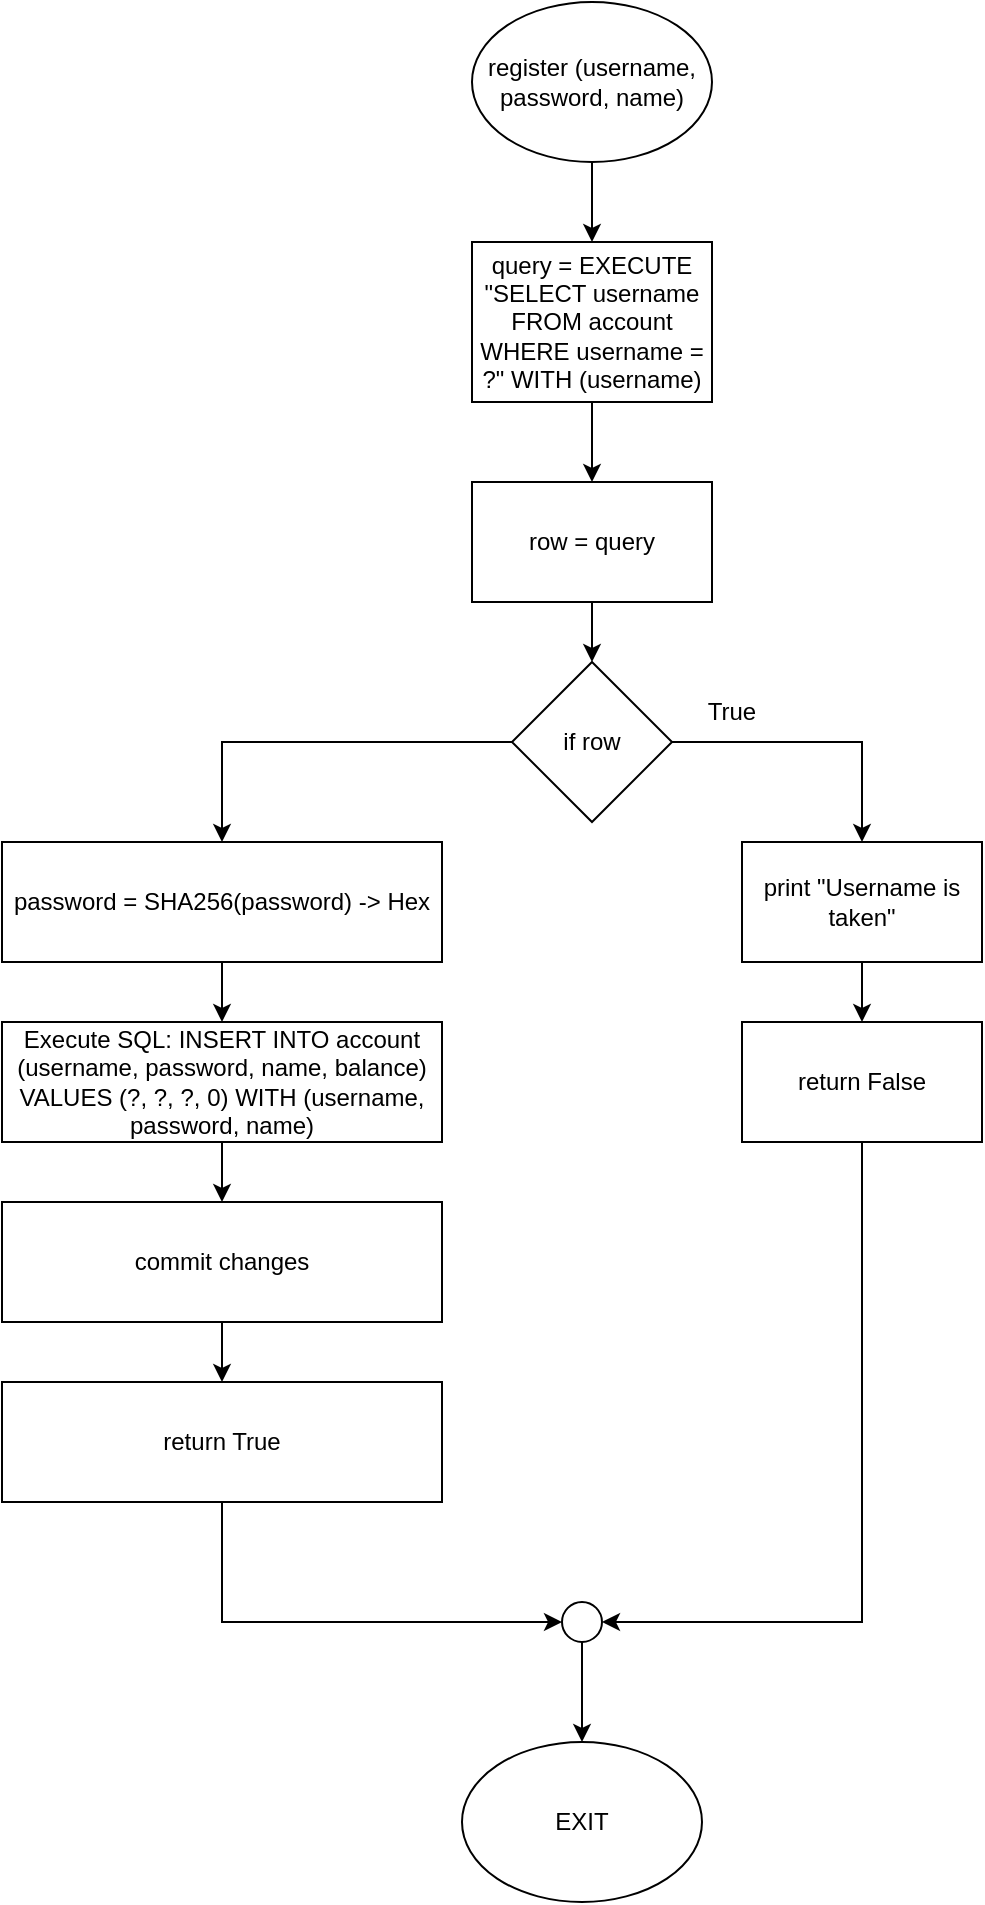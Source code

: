 <mxfile version="26.0.9">
  <diagram name="Page-1" id="3ATwYw74pGxiHzzZYlOl">
    <mxGraphModel dx="1434" dy="836" grid="1" gridSize="10" guides="1" tooltips="1" connect="1" arrows="1" fold="1" page="1" pageScale="1" pageWidth="850" pageHeight="950" math="0" shadow="0">
      <root>
        <mxCell id="0" />
        <mxCell id="1" parent="0" />
        <mxCell id="cP1S4liCDLyM7yqmD5WY-3" value="" style="edgeStyle=orthogonalEdgeStyle;rounded=0;orthogonalLoop=1;jettySize=auto;html=1;" parent="1" source="cP1S4liCDLyM7yqmD5WY-1" target="cP1S4liCDLyM7yqmD5WY-2" edge="1">
          <mxGeometry relative="1" as="geometry" />
        </mxCell>
        <mxCell id="cP1S4liCDLyM7yqmD5WY-1" value="register (username, password, name)" style="ellipse;whiteSpace=wrap;html=1;" parent="1" vertex="1">
          <mxGeometry x="365" width="120" height="80" as="geometry" />
        </mxCell>
        <mxCell id="cP1S4liCDLyM7yqmD5WY-5" value="" style="edgeStyle=orthogonalEdgeStyle;rounded=0;orthogonalLoop=1;jettySize=auto;html=1;" parent="1" source="cP1S4liCDLyM7yqmD5WY-2" target="cP1S4liCDLyM7yqmD5WY-4" edge="1">
          <mxGeometry relative="1" as="geometry" />
        </mxCell>
        <mxCell id="cP1S4liCDLyM7yqmD5WY-2" value="query = EXECUTE &quot;SELECT username FROM account WHERE username = ?&quot; WITH (username)" style="whiteSpace=wrap;html=1;" parent="1" vertex="1">
          <mxGeometry x="365" y="120" width="120" height="80" as="geometry" />
        </mxCell>
        <mxCell id="cP1S4liCDLyM7yqmD5WY-7" value="" style="edgeStyle=orthogonalEdgeStyle;rounded=0;orthogonalLoop=1;jettySize=auto;html=1;" parent="1" source="cP1S4liCDLyM7yqmD5WY-4" target="cP1S4liCDLyM7yqmD5WY-6" edge="1">
          <mxGeometry relative="1" as="geometry" />
        </mxCell>
        <mxCell id="cP1S4liCDLyM7yqmD5WY-4" value="row = query" style="whiteSpace=wrap;html=1;" parent="1" vertex="1">
          <mxGeometry x="365" y="240" width="120" height="60" as="geometry" />
        </mxCell>
        <mxCell id="cP1S4liCDLyM7yqmD5WY-9" value="" style="edgeStyle=orthogonalEdgeStyle;rounded=0;orthogonalLoop=1;jettySize=auto;html=1;" parent="1" source="cP1S4liCDLyM7yqmD5WY-6" target="cP1S4liCDLyM7yqmD5WY-8" edge="1">
          <mxGeometry relative="1" as="geometry" />
        </mxCell>
        <mxCell id="cP1S4liCDLyM7yqmD5WY-12" value="" style="edgeStyle=orthogonalEdgeStyle;rounded=0;orthogonalLoop=1;jettySize=auto;html=1;exitX=0;exitY=0.5;exitDx=0;exitDy=0;" parent="1" source="cP1S4liCDLyM7yqmD5WY-6" target="cP1S4liCDLyM7yqmD5WY-11" edge="1">
          <mxGeometry relative="1" as="geometry" />
        </mxCell>
        <mxCell id="cP1S4liCDLyM7yqmD5WY-6" value="if row" style="rhombus;whiteSpace=wrap;html=1;" parent="1" vertex="1">
          <mxGeometry x="385" y="330" width="80" height="80" as="geometry" />
        </mxCell>
        <mxCell id="cP1S4liCDLyM7yqmD5WY-21" value="" style="edgeStyle=orthogonalEdgeStyle;rounded=0;orthogonalLoop=1;jettySize=auto;html=1;" parent="1" source="cP1S4liCDLyM7yqmD5WY-8" target="cP1S4liCDLyM7yqmD5WY-20" edge="1">
          <mxGeometry relative="1" as="geometry" />
        </mxCell>
        <mxCell id="cP1S4liCDLyM7yqmD5WY-8" value="print &quot;Username is taken&quot;" style="whiteSpace=wrap;html=1;" parent="1" vertex="1">
          <mxGeometry x="500" y="420" width="120" height="60" as="geometry" />
        </mxCell>
        <mxCell id="cP1S4liCDLyM7yqmD5WY-10" value="True" style="text;html=1;align=center;verticalAlign=middle;whiteSpace=wrap;rounded=0;" parent="1" vertex="1">
          <mxGeometry x="465" y="340" width="60" height="30" as="geometry" />
        </mxCell>
        <mxCell id="cP1S4liCDLyM7yqmD5WY-15" value="" style="edgeStyle=orthogonalEdgeStyle;rounded=0;orthogonalLoop=1;jettySize=auto;html=1;" parent="1" source="cP1S4liCDLyM7yqmD5WY-11" target="cP1S4liCDLyM7yqmD5WY-14" edge="1">
          <mxGeometry relative="1" as="geometry" />
        </mxCell>
        <mxCell id="cP1S4liCDLyM7yqmD5WY-11" value="password = SHA256(password) -&amp;gt; Hex" style="whiteSpace=wrap;html=1;" parent="1" vertex="1">
          <mxGeometry x="130" y="420" width="220" height="60" as="geometry" />
        </mxCell>
        <mxCell id="cP1S4liCDLyM7yqmD5WY-17" value="" style="edgeStyle=orthogonalEdgeStyle;rounded=0;orthogonalLoop=1;jettySize=auto;html=1;" parent="1" source="cP1S4liCDLyM7yqmD5WY-14" target="cP1S4liCDLyM7yqmD5WY-16" edge="1">
          <mxGeometry relative="1" as="geometry" />
        </mxCell>
        <mxCell id="cP1S4liCDLyM7yqmD5WY-14" value="&lt;span class=&quot;hljs-keyword&quot;&gt;Execute&lt;/span&gt; &lt;span class=&quot;hljs-keyword&quot;&gt;SQL&lt;/span&gt;: &lt;span class=&quot;hljs-keyword&quot;&gt;INSERT&lt;/span&gt; &lt;span class=&quot;hljs-keyword&quot;&gt;INTO&lt;/span&gt; account (username, password, name, balance) &lt;span class=&quot;hljs-keyword&quot;&gt;VALUES&lt;/span&gt; (?, ?, ?, &lt;span class=&quot;hljs-number&quot;&gt;0&lt;/span&gt;) WITH (username, password, name)" style="whiteSpace=wrap;html=1;" parent="1" vertex="1">
          <mxGeometry x="130" y="510" width="220" height="60" as="geometry" />
        </mxCell>
        <mxCell id="cP1S4liCDLyM7yqmD5WY-19" value="" style="edgeStyle=orthogonalEdgeStyle;rounded=0;orthogonalLoop=1;jettySize=auto;html=1;" parent="1" source="cP1S4liCDLyM7yqmD5WY-16" target="cP1S4liCDLyM7yqmD5WY-18" edge="1">
          <mxGeometry relative="1" as="geometry" />
        </mxCell>
        <mxCell id="cP1S4liCDLyM7yqmD5WY-16" value="commit changes" style="whiteSpace=wrap;html=1;" parent="1" vertex="1">
          <mxGeometry x="130" y="600" width="220" height="60" as="geometry" />
        </mxCell>
        <mxCell id="cP1S4liCDLyM7yqmD5WY-28" style="edgeStyle=orthogonalEdgeStyle;rounded=0;orthogonalLoop=1;jettySize=auto;html=1;exitX=0.5;exitY=1;exitDx=0;exitDy=0;" parent="1" source="cP1S4liCDLyM7yqmD5WY-18" edge="1">
          <mxGeometry relative="1" as="geometry">
            <mxPoint x="410" y="810" as="targetPoint" />
            <Array as="points">
              <mxPoint x="240" y="810" />
            </Array>
          </mxGeometry>
        </mxCell>
        <mxCell id="cP1S4liCDLyM7yqmD5WY-18" value="return True" style="whiteSpace=wrap;html=1;" parent="1" vertex="1">
          <mxGeometry x="130" y="690" width="220" height="60" as="geometry" />
        </mxCell>
        <mxCell id="cP1S4liCDLyM7yqmD5WY-27" style="edgeStyle=orthogonalEdgeStyle;rounded=0;orthogonalLoop=1;jettySize=auto;html=1;exitX=0.5;exitY=1;exitDx=0;exitDy=0;" parent="1" edge="1">
          <mxGeometry relative="1" as="geometry">
            <mxPoint x="560" y="530" as="sourcePoint" />
            <mxPoint x="430" y="810" as="targetPoint" />
            <Array as="points">
              <mxPoint x="560" y="810" />
            </Array>
          </mxGeometry>
        </mxCell>
        <mxCell id="cP1S4liCDLyM7yqmD5WY-20" value="return False" style="whiteSpace=wrap;html=1;" parent="1" vertex="1">
          <mxGeometry x="500" y="510" width="120" height="60" as="geometry" />
        </mxCell>
        <mxCell id="cP1S4liCDLyM7yqmD5WY-26" value="EXIT" style="ellipse;whiteSpace=wrap;html=1;" parent="1" vertex="1">
          <mxGeometry x="360" y="870" width="120" height="80" as="geometry" />
        </mxCell>
        <mxCell id="cP1S4liCDLyM7yqmD5WY-30" style="edgeStyle=orthogonalEdgeStyle;rounded=0;orthogonalLoop=1;jettySize=auto;html=1;exitX=0.5;exitY=1;exitDx=0;exitDy=0;entryX=0.5;entryY=0;entryDx=0;entryDy=0;" parent="1" source="cP1S4liCDLyM7yqmD5WY-29" target="cP1S4liCDLyM7yqmD5WY-26" edge="1">
          <mxGeometry relative="1" as="geometry" />
        </mxCell>
        <mxCell id="cP1S4liCDLyM7yqmD5WY-29" value="" style="ellipse;whiteSpace=wrap;html=1;aspect=fixed;" parent="1" vertex="1">
          <mxGeometry x="410" y="800" width="20" height="20" as="geometry" />
        </mxCell>
      </root>
    </mxGraphModel>
  </diagram>
</mxfile>

